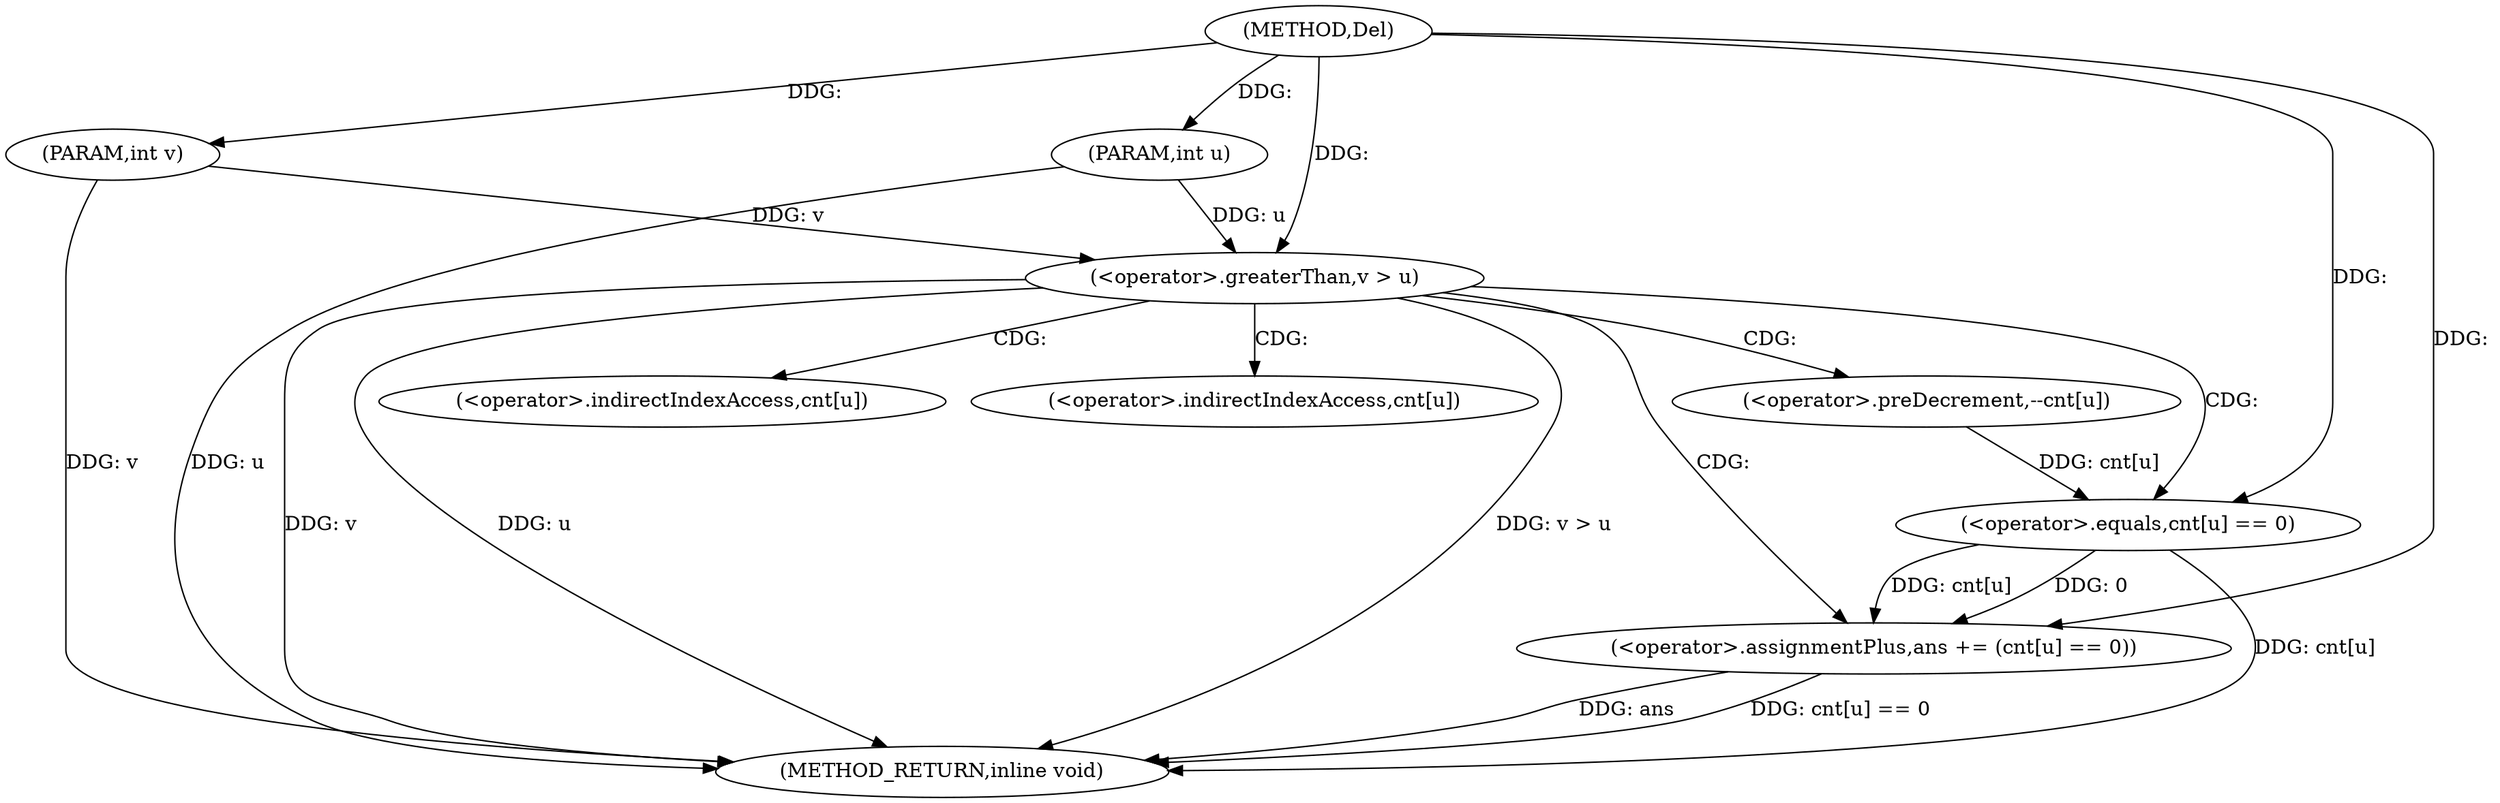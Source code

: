 digraph "Del" {  
"1000176" [label = "(METHOD,Del)" ]
"1000196" [label = "(METHOD_RETURN,inline void)" ]
"1000177" [label = "(PARAM,int u)" ]
"1000178" [label = "(PARAM,int v)" ]
"1000181" [label = "(<operator>.greaterThan,v > u)" ]
"1000185" [label = "(<operator>.preDecrement,--cnt[u])" ]
"1000189" [label = "(<operator>.assignmentPlus,ans += (cnt[u] == 0))" ]
"1000191" [label = "(<operator>.equals,cnt[u] == 0)" ]
"1000186" [label = "(<operator>.indirectIndexAccess,cnt[u])" ]
"1000192" [label = "(<operator>.indirectIndexAccess,cnt[u])" ]
  "1000177" -> "1000196"  [ label = "DDG: u"] 
  "1000178" -> "1000196"  [ label = "DDG: v"] 
  "1000181" -> "1000196"  [ label = "DDG: v"] 
  "1000181" -> "1000196"  [ label = "DDG: u"] 
  "1000181" -> "1000196"  [ label = "DDG: v > u"] 
  "1000191" -> "1000196"  [ label = "DDG: cnt[u]"] 
  "1000189" -> "1000196"  [ label = "DDG: cnt[u] == 0"] 
  "1000189" -> "1000196"  [ label = "DDG: ans"] 
  "1000176" -> "1000177"  [ label = "DDG: "] 
  "1000176" -> "1000178"  [ label = "DDG: "] 
  "1000178" -> "1000181"  [ label = "DDG: v"] 
  "1000176" -> "1000181"  [ label = "DDG: "] 
  "1000177" -> "1000181"  [ label = "DDG: u"] 
  "1000191" -> "1000189"  [ label = "DDG: 0"] 
  "1000191" -> "1000189"  [ label = "DDG: cnt[u]"] 
  "1000176" -> "1000189"  [ label = "DDG: "] 
  "1000185" -> "1000191"  [ label = "DDG: cnt[u]"] 
  "1000176" -> "1000191"  [ label = "DDG: "] 
  "1000181" -> "1000191"  [ label = "CDG: "] 
  "1000181" -> "1000186"  [ label = "CDG: "] 
  "1000181" -> "1000192"  [ label = "CDG: "] 
  "1000181" -> "1000189"  [ label = "CDG: "] 
  "1000181" -> "1000185"  [ label = "CDG: "] 
}
